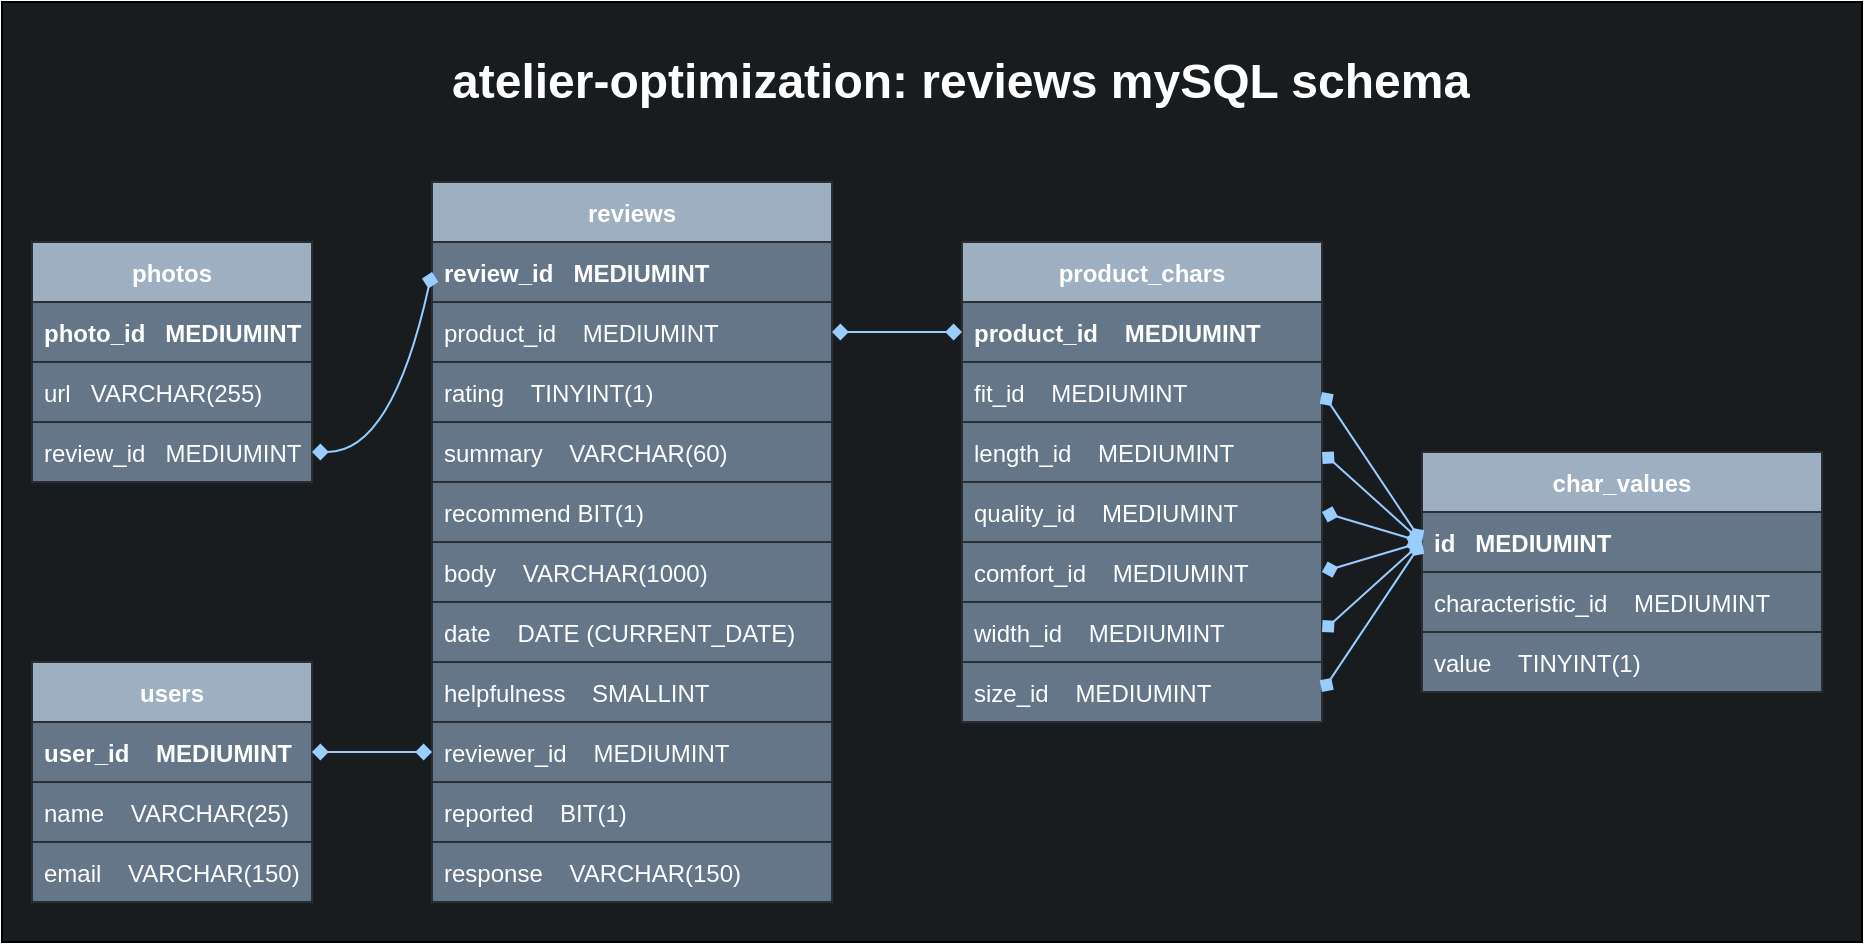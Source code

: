 <mxfile><diagram id="_EJG4oYxqdX2drHbQtYK" name="Page-1"><mxGraphModel dx="771" dy="532" grid="1" gridSize="10" guides="1" tooltips="1" connect="1" arrows="1" fold="1" page="1" pageScale="1" pageWidth="850" pageHeight="1100" math="0" shadow="0"><root><mxCell id="0"/><mxCell id="1" parent="0"/><mxCell id="55" value="" style="rounded=0;whiteSpace=wrap;html=1;strokeColor=#000000;fillColor=#191C1F;" parent="1" vertex="1"><mxGeometry x="80" y="80" width="930" height="470" as="geometry"/></mxCell><mxCell id="2" value="photos" style="swimlane;fontStyle=1;childLayout=stackLayout;horizontal=1;startSize=30;horizontalStack=0;resizeParent=1;resizeParentMax=0;resizeLast=0;collapsible=1;marginBottom=0;fillColor=#9FAFC2;strokeColor=#2A2F36;fontColor=#ffffff;" parent="1" vertex="1"><mxGeometry x="95" y="200" width="140" height="120" as="geometry"><mxRectangle x="95" y="200" width="70" height="30" as="alternateBounds"/></mxGeometry></mxCell><mxCell id="3" value="photo_id   MEDIUMINT" style="text;align=left;verticalAlign=middle;spacingLeft=4;spacingRight=4;overflow=hidden;points=[[0,0.5],[1,0.5]];portConstraint=eastwest;rotatable=0;fontStyle=1;fillColor=#647687;strokeColor=#2A2F36;fontColor=#ffffff;" parent="2" vertex="1"><mxGeometry y="30" width="140" height="30" as="geometry"/></mxCell><mxCell id="4" value="url   VARCHAR(255)" style="text;align=left;verticalAlign=middle;spacingLeft=4;spacingRight=4;overflow=hidden;points=[[0,0.5],[1,0.5]];portConstraint=eastwest;rotatable=0;fillColor=#647687;strokeColor=#2A2F36;fontColor=#ffffff;" parent="2" vertex="1"><mxGeometry y="60" width="140" height="30" as="geometry"/></mxCell><mxCell id="5" value="review_id   MEDIUMINT" style="text;align=left;verticalAlign=middle;spacingLeft=4;spacingRight=4;overflow=hidden;points=[[0,0.5],[1,0.5]];portConstraint=eastwest;rotatable=0;fillColor=#647687;strokeColor=#2A2F36;fontColor=#ffffff;" parent="2" vertex="1"><mxGeometry y="90" width="140" height="30" as="geometry"/></mxCell><mxCell id="7" value="reviews" style="swimlane;fontStyle=1;childLayout=stackLayout;horizontal=1;startSize=30;horizontalStack=0;resizeParent=1;resizeParentMax=0;resizeLast=0;collapsible=1;marginBottom=0;fillColor=#9FAFC2;strokeColor=#2A2F36;fontColor=#ffffff;" parent="1" vertex="1"><mxGeometry x="295" y="170" width="200" height="360" as="geometry"/></mxCell><mxCell id="8" value="review_id   MEDIUMINT" style="text;align=left;verticalAlign=middle;spacingLeft=4;spacingRight=4;overflow=hidden;points=[[0,0.5],[1,0.5]];portConstraint=eastwest;rotatable=0;fontStyle=1;fillColor=#647687;strokeColor=#2A2F36;fontColor=#ffffff;" parent="7" vertex="1"><mxGeometry y="30" width="200" height="30" as="geometry"/></mxCell><mxCell id="9" value="product_id    MEDIUMINT" style="text;align=left;verticalAlign=middle;spacingLeft=4;spacingRight=4;overflow=hidden;points=[[0,0.5],[1,0.5]];portConstraint=eastwest;rotatable=0;fillColor=#647687;strokeColor=#2A2F36;fontColor=#ffffff;" parent="7" vertex="1"><mxGeometry y="60" width="200" height="30" as="geometry"/></mxCell><mxCell id="10" value="rating    TINYINT(1)" style="text;align=left;verticalAlign=middle;spacingLeft=4;spacingRight=4;overflow=hidden;points=[[0,0.5],[1,0.5]];portConstraint=eastwest;rotatable=0;fillColor=#647687;strokeColor=#2A2F36;fontColor=#ffffff;" parent="7" vertex="1"><mxGeometry y="90" width="200" height="30" as="geometry"/></mxCell><mxCell id="11" value="summary    VARCHAR(60)" style="text;align=left;verticalAlign=middle;spacingLeft=4;spacingRight=4;overflow=hidden;points=[[0,0.5],[1,0.5]];portConstraint=eastwest;rotatable=0;fillColor=#647687;strokeColor=#2A2F36;fontColor=#ffffff;" parent="7" vertex="1"><mxGeometry y="120" width="200" height="30" as="geometry"/></mxCell><mxCell id="13" value="recommend BIT(1)" style="text;align=left;verticalAlign=middle;spacingLeft=4;spacingRight=4;overflow=hidden;points=[[0,0.5],[1,0.5]];portConstraint=eastwest;rotatable=0;fillColor=#647687;strokeColor=#2A2F36;fontColor=#ffffff;" parent="7" vertex="1"><mxGeometry y="150" width="200" height="30" as="geometry"/></mxCell><mxCell id="14" value="body    VARCHAR(1000)" style="text;align=left;verticalAlign=middle;spacingLeft=4;spacingRight=4;overflow=hidden;points=[[0,0.5],[1,0.5]];portConstraint=eastwest;rotatable=0;fillColor=#647687;strokeColor=#2A2F36;fontColor=#ffffff;" parent="7" vertex="1"><mxGeometry y="180" width="200" height="30" as="geometry"/></mxCell><mxCell id="15" value="date    DATE (CURRENT_DATE)" style="text;align=left;verticalAlign=middle;spacingLeft=4;spacingRight=4;overflow=hidden;points=[[0,0.5],[1,0.5]];portConstraint=eastwest;rotatable=0;fillColor=#647687;strokeColor=#2A2F36;fontColor=#ffffff;" parent="7" vertex="1"><mxGeometry y="210" width="200" height="30" as="geometry"/></mxCell><mxCell id="16" value="helpfulness    SMALLINT" style="text;align=left;verticalAlign=middle;spacingLeft=4;spacingRight=4;overflow=hidden;points=[[0,0.5],[1,0.5]];portConstraint=eastwest;rotatable=0;fillColor=#647687;strokeColor=#2A2F36;fontColor=#ffffff;" parent="7" vertex="1"><mxGeometry y="240" width="200" height="30" as="geometry"/></mxCell><mxCell id="17" value="reviewer_id    MEDIUMINT" style="text;align=left;verticalAlign=middle;spacingLeft=4;spacingRight=4;overflow=hidden;points=[[0,0.5],[1,0.5]];portConstraint=eastwest;rotatable=0;fillColor=#647687;strokeColor=#2A2F36;fontColor=#ffffff;" parent="7" vertex="1"><mxGeometry y="270" width="200" height="30" as="geometry"/></mxCell><mxCell id="18" value="reported    BIT(1)" style="text;align=left;verticalAlign=middle;spacingLeft=4;spacingRight=4;overflow=hidden;points=[[0,0.5],[1,0.5]];portConstraint=eastwest;rotatable=0;fillColor=#647687;strokeColor=#2A2F36;fontColor=#ffffff;" parent="7" vertex="1"><mxGeometry y="300" width="200" height="30" as="geometry"/></mxCell><mxCell id="59" value="response    VARCHAR(150)" style="text;align=left;verticalAlign=middle;spacingLeft=4;spacingRight=4;overflow=hidden;points=[[0,0.5],[1,0.5]];portConstraint=eastwest;rotatable=0;fillColor=#647687;strokeColor=#2A2F36;fontColor=#ffffff;" parent="7" vertex="1"><mxGeometry y="330" width="200" height="30" as="geometry"/></mxCell><mxCell id="19" value="users" style="swimlane;fontStyle=1;childLayout=stackLayout;horizontal=1;startSize=30;horizontalStack=0;resizeParent=1;resizeParentMax=0;resizeLast=0;collapsible=1;marginBottom=0;fillColor=#9FAFC2;strokeColor=#2A2F36;fontColor=#ffffff;" parent="1" vertex="1"><mxGeometry x="95" y="410" width="140" height="120" as="geometry"/></mxCell><mxCell id="20" value="user_id    MEDIUMINT" style="text;align=left;verticalAlign=middle;spacingLeft=4;spacingRight=4;overflow=hidden;points=[[0,0.5],[1,0.5]];portConstraint=eastwest;rotatable=0;fontStyle=1;fillColor=#647687;strokeColor=#2A2F36;fontColor=#ffffff;" parent="19" vertex="1"><mxGeometry y="30" width="140" height="30" as="geometry"/></mxCell><mxCell id="21" value="name    VARCHAR(25)" style="text;align=left;verticalAlign=middle;spacingLeft=4;spacingRight=4;overflow=hidden;points=[[0,0.5],[1,0.5]];portConstraint=eastwest;rotatable=0;fillColor=#647687;strokeColor=#2A2F36;fontColor=#ffffff;" parent="19" vertex="1"><mxGeometry y="60" width="140" height="30" as="geometry"/></mxCell><mxCell id="22" value="email    VARCHAR(150)" style="text;align=left;verticalAlign=middle;spacingLeft=4;spacingRight=4;overflow=hidden;points=[[0,0.5],[1,0.5]];portConstraint=eastwest;rotatable=0;fillColor=#647687;strokeColor=#2A2F36;fontColor=#ffffff;" parent="19" vertex="1"><mxGeometry y="90" width="140" height="30" as="geometry"/></mxCell><mxCell id="23" value="" style="edgeStyle=none;html=1;entryX=0;entryY=0.5;entryDx=0;entryDy=0;exitX=1;exitY=0.5;exitDx=0;exitDy=0;curved=1;endArrow=diamond;endFill=1;startArrow=diamond;startFill=1;fillColor=#dae8fc;strokeColor=#99CCFF;" parent="1" source="5" target="8" edge="1"><mxGeometry relative="1" as="geometry"><Array as="points"><mxPoint x="275" y="305"/></Array></mxGeometry></mxCell><mxCell id="24" value="" style="edgeStyle=none;curved=1;html=1;startArrow=diamond;startFill=1;endArrow=diamond;endFill=1;exitX=1;exitY=0.5;exitDx=0;exitDy=0;entryX=0;entryY=0.5;entryDx=0;entryDy=0;fillColor=#dae8fc;strokeColor=#99CCFF;" parent="1" source="20" target="17" edge="1"><mxGeometry relative="1" as="geometry"/></mxCell><mxCell id="25" value="char_values" style="swimlane;fontStyle=1;childLayout=stackLayout;horizontal=1;startSize=30;horizontalStack=0;resizeParent=1;resizeParentMax=0;resizeLast=0;collapsible=1;marginBottom=0;fillColor=#9FAFC2;strokeColor=#2A2F36;fontColor=#ffffff;" parent="1" vertex="1"><mxGeometry x="790" y="305" width="200" height="120" as="geometry"/></mxCell><mxCell id="27" value="id   MEDIUMINT" style="text;align=left;verticalAlign=middle;spacingLeft=4;spacingRight=4;overflow=hidden;points=[[0,0.5],[1,0.5]];portConstraint=eastwest;rotatable=0;fontStyle=1;fillColor=#647687;strokeColor=#2A2F36;fontColor=#ffffff;" parent="25" vertex="1"><mxGeometry y="30" width="200" height="30" as="geometry"/></mxCell><mxCell id="73" value="characteristic_id    MEDIUMINT" style="text;align=left;verticalAlign=middle;spacingLeft=4;spacingRight=4;overflow=hidden;points=[[0,0.5],[1,0.5]];portConstraint=eastwest;rotatable=0;fontStyle=0;fillColor=#647687;strokeColor=#2A2F36;fontColor=#ffffff;" vertex="1" parent="25"><mxGeometry y="60" width="200" height="30" as="geometry"/></mxCell><mxCell id="35" value="value    TINYINT(1)" style="text;align=left;verticalAlign=middle;spacingLeft=4;spacingRight=4;overflow=hidden;points=[[0,0.5],[1,0.5]];portConstraint=eastwest;rotatable=0;fillColor=#647687;strokeColor=#2A2F36;fontColor=#ffffff;" parent="25" vertex="1"><mxGeometry y="90" width="200" height="30" as="geometry"/></mxCell><mxCell id="44" value="product_chars" style="swimlane;fontStyle=1;childLayout=stackLayout;horizontal=1;startSize=30;horizontalStack=0;resizeParent=1;resizeParentMax=0;resizeLast=0;collapsible=1;marginBottom=0;fillColor=#9FAFC2;strokeColor=#2A2F36;fontColor=#ffffff;" parent="1" vertex="1"><mxGeometry x="560" y="200" width="180" height="240" as="geometry"/></mxCell><mxCell id="45" value="product_id    MEDIUMINT" style="text;align=left;verticalAlign=middle;spacingLeft=4;spacingRight=4;overflow=hidden;points=[[0,0.5],[1,0.5]];portConstraint=eastwest;rotatable=0;fontStyle=1;fillColor=#647687;strokeColor=#2A2F36;fontColor=#ffffff;" parent="44" vertex="1"><mxGeometry y="30" width="180" height="30" as="geometry"/></mxCell><mxCell id="46" value="fit_id    MEDIUMINT" style="text;align=left;verticalAlign=middle;spacingLeft=4;spacingRight=4;overflow=hidden;points=[[0,0.5],[1,0.5]];portConstraint=eastwest;rotatable=0;fillColor=#647687;strokeColor=#2A2F36;fontColor=#ffffff;" parent="44" vertex="1"><mxGeometry y="60" width="180" height="30" as="geometry"/></mxCell><mxCell id="47" value="length_id    MEDIUMINT" style="text;align=left;verticalAlign=middle;spacingLeft=4;spacingRight=4;overflow=hidden;points=[[0,0.5],[1,0.5]];portConstraint=eastwest;rotatable=0;fillColor=#647687;strokeColor=#2A2F36;fontColor=#ffffff;" parent="44" vertex="1"><mxGeometry y="90" width="180" height="30" as="geometry"/></mxCell><mxCell id="53" value="quality_id    MEDIUMINT" style="text;align=left;verticalAlign=middle;spacingLeft=4;spacingRight=4;overflow=hidden;points=[[0,0.5],[1,0.5]];portConstraint=eastwest;rotatable=0;fillColor=#647687;strokeColor=#2A2F36;fontColor=#ffffff;" parent="44" vertex="1"><mxGeometry y="120" width="180" height="30" as="geometry"/></mxCell><mxCell id="62" value="comfort_id    MEDIUMINT" style="text;align=left;verticalAlign=middle;spacingLeft=4;spacingRight=4;overflow=hidden;points=[[0,0.5],[1,0.5]];portConstraint=eastwest;rotatable=0;fillColor=#647687;strokeColor=#2A2F36;fontColor=#ffffff;" parent="44" vertex="1"><mxGeometry y="150" width="180" height="30" as="geometry"/></mxCell><mxCell id="63" value="width_id    MEDIUMINT" style="text;align=left;verticalAlign=middle;spacingLeft=4;spacingRight=4;overflow=hidden;points=[[0,0.5],[1,0.5]];portConstraint=eastwest;rotatable=0;fillColor=#647687;strokeColor=#2A2F36;fontColor=#ffffff;" parent="44" vertex="1"><mxGeometry y="180" width="180" height="30" as="geometry"/></mxCell><mxCell id="64" value="size_id    MEDIUMINT" style="text;align=left;verticalAlign=middle;spacingLeft=4;spacingRight=4;overflow=hidden;points=[[0,0.5],[1,0.5]];portConstraint=eastwest;rotatable=0;fillColor=#647687;strokeColor=#2A2F36;fontColor=#ffffff;" parent="44" vertex="1"><mxGeometry y="210" width="180" height="30" as="geometry"/></mxCell><mxCell id="56" value="&lt;h1&gt;atelier-optimization: reviews mySQL schema&lt;/h1&gt;&lt;p&gt;&lt;br&gt;&lt;/p&gt;" style="text;html=1;strokeColor=none;fillColor=none;spacing=5;spacingTop=-20;whiteSpace=wrap;overflow=hidden;rounded=0;fontColor=#FFFFFF;" parent="1" vertex="1"><mxGeometry x="300" y="100" width="555" height="50" as="geometry"/></mxCell><mxCell id="60" value="" style="endArrow=diamond;startArrow=diamond;html=1;exitX=1;exitY=0.5;exitDx=0;exitDy=0;entryX=0;entryY=0.5;entryDx=0;entryDy=0;startFill=1;endFill=1;strokeColor=#99CCFF;" parent="1" source="9" target="45" edge="1"><mxGeometry width="50" height="50" relative="1" as="geometry"><mxPoint x="510" y="350" as="sourcePoint"/><mxPoint x="560" y="260" as="targetPoint"/></mxGeometry></mxCell><mxCell id="65" value="" style="endArrow=diamond;startArrow=diamond;html=1;strokeColor=#99CCFF;entryX=1;entryY=0.5;entryDx=0;entryDy=0;exitX=0;exitY=0.5;exitDx=0;exitDy=0;startFill=1;endFill=1;" parent="1" source="27" target="46" edge="1"><mxGeometry width="50" height="50" relative="1" as="geometry"><mxPoint x="510" y="350" as="sourcePoint"/><mxPoint x="560" y="300" as="targetPoint"/></mxGeometry></mxCell><mxCell id="66" value="" style="endArrow=diamond;startArrow=diamond;html=1;strokeColor=#99CCFF;entryX=1;entryY=0.5;entryDx=0;entryDy=0;startFill=1;endFill=1;exitX=0;exitY=0.5;exitDx=0;exitDy=0;" parent="1" source="27" target="47" edge="1"><mxGeometry width="50" height="50" relative="1" as="geometry"><mxPoint x="800" y="350" as="sourcePoint"/><mxPoint x="560" y="300" as="targetPoint"/></mxGeometry></mxCell><mxCell id="67" value="" style="endArrow=diamond;startArrow=diamond;html=1;strokeColor=#99CCFF;entryX=1;entryY=0.5;entryDx=0;entryDy=0;exitX=0;exitY=0.5;exitDx=0;exitDy=0;startFill=1;endFill=1;" parent="1" source="27" target="53" edge="1"><mxGeometry width="50" height="50" relative="1" as="geometry"><mxPoint x="810" y="360" as="sourcePoint"/><mxPoint x="755" y="315" as="targetPoint"/></mxGeometry></mxCell><mxCell id="69" value="" style="endArrow=diamond;startArrow=diamond;html=1;strokeColor=#99CCFF;entryX=1;entryY=0.5;entryDx=0;entryDy=0;exitX=0;exitY=0.5;exitDx=0;exitDy=0;startFill=1;endFill=1;" parent="1" source="27" target="62" edge="1"><mxGeometry width="50" height="50" relative="1" as="geometry"><mxPoint x="810" y="365" as="sourcePoint"/><mxPoint x="755" y="345" as="targetPoint"/></mxGeometry></mxCell><mxCell id="70" value="" style="endArrow=diamond;startArrow=diamond;html=1;strokeColor=#99CCFF;exitX=0;exitY=0.5;exitDx=0;exitDy=0;startFill=1;endFill=1;entryX=1;entryY=0.5;entryDx=0;entryDy=0;" parent="1" source="27" target="63" edge="1"><mxGeometry width="50" height="50" relative="1" as="geometry"><mxPoint x="810" y="365" as="sourcePoint"/><mxPoint x="750" y="390" as="targetPoint"/></mxGeometry></mxCell><mxCell id="71" value="" style="endArrow=diamond;startArrow=diamond;html=1;strokeColor=#99CCFF;exitX=0;exitY=0.5;exitDx=0;exitDy=0;startFill=1;endFill=1;entryX=1;entryY=0.5;entryDx=0;entryDy=0;" parent="1" source="27" target="64" edge="1"><mxGeometry width="50" height="50" relative="1" as="geometry"><mxPoint x="810" y="365" as="sourcePoint"/><mxPoint x="755" y="405" as="targetPoint"/></mxGeometry></mxCell></root></mxGraphModel></diagram></mxfile>